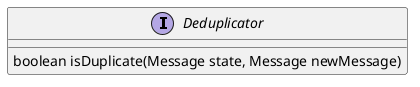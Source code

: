 @startuml
Interface Deduplicator   {
    boolean isDuplicate(Message state, Message newMessage)
}
@enduml
